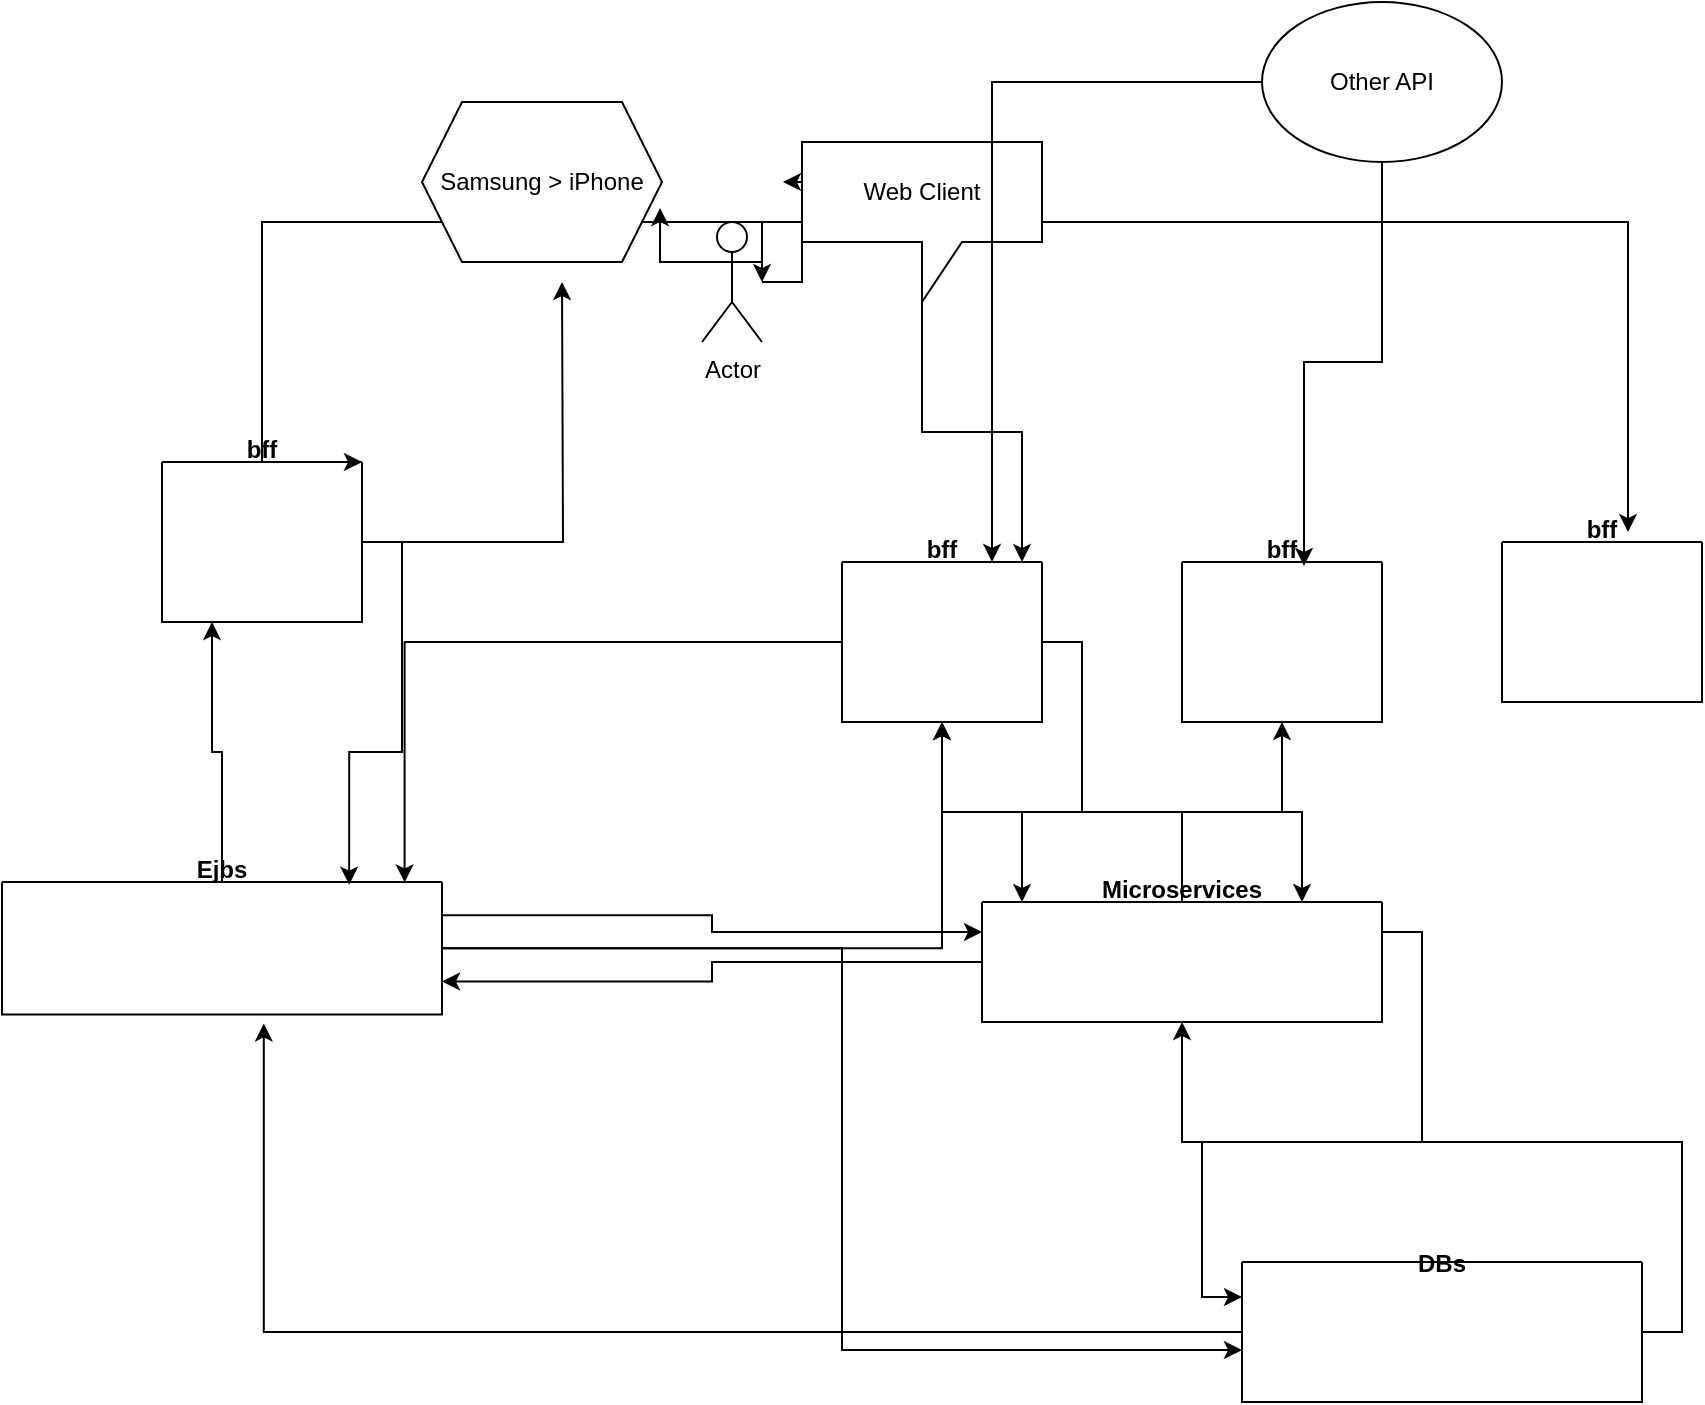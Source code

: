 <mxfile version="20.8.18" type="github">
  <diagram name="Page-1" id="np63SpltwMIEviLflZVa">
    <mxGraphModel dx="2189" dy="1907" grid="1" gridSize="10" guides="1" tooltips="1" connect="1" arrows="1" fold="1" page="1" pageScale="1" pageWidth="827" pageHeight="1169" math="0" shadow="0">
      <root>
        <mxCell id="0" />
        <mxCell id="1" parent="0" />
        <mxCell id="h5fbct-_UIX1mktuHJP8-16" style="edgeStyle=orthogonalEdgeStyle;rounded=0;orthogonalLoop=1;jettySize=auto;html=1;exitX=1;exitY=0.25;exitDx=0;exitDy=0;entryX=0;entryY=0.25;entryDx=0;entryDy=0;" edge="1" parent="1" source="h5fbct-_UIX1mktuHJP8-1" target="h5fbct-_UIX1mktuHJP8-3">
          <mxGeometry relative="1" as="geometry" />
        </mxCell>
        <mxCell id="h5fbct-_UIX1mktuHJP8-43" style="edgeStyle=orthogonalEdgeStyle;rounded=0;orthogonalLoop=1;jettySize=auto;html=1;entryX=0.25;entryY=1;entryDx=0;entryDy=0;" edge="1" parent="1" source="h5fbct-_UIX1mktuHJP8-1" target="h5fbct-_UIX1mktuHJP8-9">
          <mxGeometry relative="1" as="geometry" />
        </mxCell>
        <mxCell id="h5fbct-_UIX1mktuHJP8-44" style="edgeStyle=orthogonalEdgeStyle;rounded=0;orthogonalLoop=1;jettySize=auto;html=1;entryX=0;entryY=0.629;entryDx=0;entryDy=0;entryPerimeter=0;" edge="1" parent="1" source="h5fbct-_UIX1mktuHJP8-1" target="h5fbct-_UIX1mktuHJP8-4">
          <mxGeometry relative="1" as="geometry" />
        </mxCell>
        <mxCell id="h5fbct-_UIX1mktuHJP8-46" style="edgeStyle=orthogonalEdgeStyle;rounded=0;orthogonalLoop=1;jettySize=auto;html=1;" edge="1" parent="1" source="h5fbct-_UIX1mktuHJP8-1" target="h5fbct-_UIX1mktuHJP8-5">
          <mxGeometry relative="1" as="geometry" />
        </mxCell>
        <mxCell id="h5fbct-_UIX1mktuHJP8-1" value="Ejbs&#xa;" style="swimlane;startSize=0;rotation=0;" vertex="1" parent="1">
          <mxGeometry x="-90" y="350" width="220" height="66.29" as="geometry" />
        </mxCell>
        <mxCell id="h5fbct-_UIX1mktuHJP8-17" style="edgeStyle=orthogonalEdgeStyle;rounded=0;orthogonalLoop=1;jettySize=auto;html=1;exitX=0;exitY=0.5;exitDx=0;exitDy=0;entryX=1;entryY=0.75;entryDx=0;entryDy=0;" edge="1" parent="1" source="h5fbct-_UIX1mktuHJP8-3" target="h5fbct-_UIX1mktuHJP8-1">
          <mxGeometry relative="1" as="geometry" />
        </mxCell>
        <mxCell id="h5fbct-_UIX1mktuHJP8-18" style="edgeStyle=orthogonalEdgeStyle;rounded=0;orthogonalLoop=1;jettySize=auto;html=1;exitX=1;exitY=0.25;exitDx=0;exitDy=0;entryX=0;entryY=0.25;entryDx=0;entryDy=0;" edge="1" parent="1" source="h5fbct-_UIX1mktuHJP8-3" target="h5fbct-_UIX1mktuHJP8-4">
          <mxGeometry relative="1" as="geometry" />
        </mxCell>
        <mxCell id="h5fbct-_UIX1mktuHJP8-31" style="edgeStyle=orthogonalEdgeStyle;rounded=0;orthogonalLoop=1;jettySize=auto;html=1;" edge="1" parent="1" source="h5fbct-_UIX1mktuHJP8-3" target="h5fbct-_UIX1mktuHJP8-5">
          <mxGeometry relative="1" as="geometry" />
        </mxCell>
        <mxCell id="h5fbct-_UIX1mktuHJP8-32" style="edgeStyle=orthogonalEdgeStyle;rounded=0;orthogonalLoop=1;jettySize=auto;html=1;" edge="1" parent="1" source="h5fbct-_UIX1mktuHJP8-3" target="h5fbct-_UIX1mktuHJP8-7">
          <mxGeometry relative="1" as="geometry" />
        </mxCell>
        <mxCell id="h5fbct-_UIX1mktuHJP8-3" value="Microservices&#xa;" style="swimlane;startSize=0;" vertex="1" parent="1">
          <mxGeometry x="400" y="360" width="200" height="60" as="geometry" />
        </mxCell>
        <mxCell id="h5fbct-_UIX1mktuHJP8-20" style="edgeStyle=orthogonalEdgeStyle;rounded=0;orthogonalLoop=1;jettySize=auto;html=1;entryX=0.595;entryY=1.067;entryDx=0;entryDy=0;entryPerimeter=0;" edge="1" parent="1" source="h5fbct-_UIX1mktuHJP8-4" target="h5fbct-_UIX1mktuHJP8-1">
          <mxGeometry relative="1" as="geometry" />
        </mxCell>
        <mxCell id="h5fbct-_UIX1mktuHJP8-47" style="edgeStyle=orthogonalEdgeStyle;rounded=0;orthogonalLoop=1;jettySize=auto;html=1;exitX=1;exitY=0.5;exitDx=0;exitDy=0;" edge="1" parent="1" source="h5fbct-_UIX1mktuHJP8-4" target="h5fbct-_UIX1mktuHJP8-3">
          <mxGeometry relative="1" as="geometry" />
        </mxCell>
        <mxCell id="h5fbct-_UIX1mktuHJP8-4" value="DBs" style="swimlane;startSize=0;" vertex="1" parent="1">
          <mxGeometry x="530" y="540" width="200" height="70" as="geometry" />
        </mxCell>
        <mxCell id="h5fbct-_UIX1mktuHJP8-29" style="edgeStyle=orthogonalEdgeStyle;rounded=0;orthogonalLoop=1;jettySize=auto;html=1;entryX=0.915;entryY=0.003;entryDx=0;entryDy=0;entryPerimeter=0;" edge="1" parent="1" source="h5fbct-_UIX1mktuHJP8-5" target="h5fbct-_UIX1mktuHJP8-1">
          <mxGeometry relative="1" as="geometry" />
        </mxCell>
        <mxCell id="h5fbct-_UIX1mktuHJP8-30" style="edgeStyle=orthogonalEdgeStyle;rounded=0;orthogonalLoop=1;jettySize=auto;html=1;exitX=1;exitY=0.5;exitDx=0;exitDy=0;entryX=0.1;entryY=0;entryDx=0;entryDy=0;entryPerimeter=0;" edge="1" parent="1" source="h5fbct-_UIX1mktuHJP8-5" target="h5fbct-_UIX1mktuHJP8-3">
          <mxGeometry relative="1" as="geometry" />
        </mxCell>
        <mxCell id="h5fbct-_UIX1mktuHJP8-5" value="bff&#xa;" style="swimlane;startSize=0;" vertex="1" parent="1">
          <mxGeometry x="330" y="190" width="100" height="80" as="geometry" />
        </mxCell>
        <mxCell id="h5fbct-_UIX1mktuHJP8-33" style="edgeStyle=orthogonalEdgeStyle;rounded=0;orthogonalLoop=1;jettySize=auto;html=1;entryX=0.8;entryY=0;entryDx=0;entryDy=0;entryPerimeter=0;" edge="1" parent="1" source="h5fbct-_UIX1mktuHJP8-7" target="h5fbct-_UIX1mktuHJP8-3">
          <mxGeometry relative="1" as="geometry" />
        </mxCell>
        <mxCell id="h5fbct-_UIX1mktuHJP8-7" value="bff&#xa;" style="swimlane;startSize=0;" vertex="1" parent="1">
          <mxGeometry x="500" y="190" width="100" height="80" as="geometry" />
        </mxCell>
        <mxCell id="h5fbct-_UIX1mktuHJP8-8" value="bff&#xa;" style="swimlane;startSize=0;" vertex="1" parent="1">
          <mxGeometry x="660" y="180" width="100" height="80" as="geometry" />
        </mxCell>
        <mxCell id="h5fbct-_UIX1mktuHJP8-26" style="edgeStyle=orthogonalEdgeStyle;rounded=0;orthogonalLoop=1;jettySize=auto;html=1;exitX=1;exitY=0.5;exitDx=0;exitDy=0;entryX=0.789;entryY=0.02;entryDx=0;entryDy=0;entryPerimeter=0;" edge="1" parent="1" source="h5fbct-_UIX1mktuHJP8-9" target="h5fbct-_UIX1mktuHJP8-1">
          <mxGeometry relative="1" as="geometry" />
        </mxCell>
        <mxCell id="h5fbct-_UIX1mktuHJP8-34" style="edgeStyle=orthogonalEdgeStyle;rounded=0;orthogonalLoop=1;jettySize=auto;html=1;" edge="1" parent="1" source="h5fbct-_UIX1mktuHJP8-9">
          <mxGeometry relative="1" as="geometry">
            <mxPoint x="190" y="50" as="targetPoint" />
          </mxGeometry>
        </mxCell>
        <mxCell id="h5fbct-_UIX1mktuHJP8-9" value="bff&#xa;" style="swimlane;startSize=0;" vertex="1" parent="1">
          <mxGeometry x="-10" y="140" width="100" height="80" as="geometry" />
        </mxCell>
        <mxCell id="h5fbct-_UIX1mktuHJP8-40" style="edgeStyle=orthogonalEdgeStyle;rounded=0;orthogonalLoop=1;jettySize=auto;html=1;" edge="1" parent="1" source="h5fbct-_UIX1mktuHJP8-10">
          <mxGeometry relative="1" as="geometry">
            <mxPoint x="300" as="targetPoint" />
          </mxGeometry>
        </mxCell>
        <mxCell id="h5fbct-_UIX1mktuHJP8-41" style="edgeStyle=orthogonalEdgeStyle;rounded=0;orthogonalLoop=1;jettySize=auto;html=1;exitX=0;exitY=0.333;exitDx=0;exitDy=0;exitPerimeter=0;entryX=0.992;entryY=0.663;entryDx=0;entryDy=0;entryPerimeter=0;" edge="1" parent="1" source="h5fbct-_UIX1mktuHJP8-10" target="h5fbct-_UIX1mktuHJP8-12">
          <mxGeometry relative="1" as="geometry" />
        </mxCell>
        <mxCell id="h5fbct-_UIX1mktuHJP8-10" value="Actor" style="shape=umlActor;verticalLabelPosition=bottom;verticalAlign=top;html=1;outlineConnect=0;" vertex="1" parent="1">
          <mxGeometry x="260" y="20" width="30" height="60" as="geometry" />
        </mxCell>
        <mxCell id="h5fbct-_UIX1mktuHJP8-35" style="edgeStyle=orthogonalEdgeStyle;rounded=0;orthogonalLoop=1;jettySize=auto;html=1;entryX=0.9;entryY=0;entryDx=0;entryDy=0;entryPerimeter=0;" edge="1" parent="1" source="h5fbct-_UIX1mktuHJP8-11" target="h5fbct-_UIX1mktuHJP8-5">
          <mxGeometry relative="1" as="geometry" />
        </mxCell>
        <mxCell id="h5fbct-_UIX1mktuHJP8-36" style="edgeStyle=orthogonalEdgeStyle;rounded=0;orthogonalLoop=1;jettySize=auto;html=1;entryX=1;entryY=0;entryDx=0;entryDy=0;" edge="1" parent="1" source="h5fbct-_UIX1mktuHJP8-11" target="h5fbct-_UIX1mktuHJP8-9">
          <mxGeometry relative="1" as="geometry">
            <Array as="points">
              <mxPoint x="40" y="20" />
              <mxPoint x="40" y="140" />
            </Array>
          </mxGeometry>
        </mxCell>
        <mxCell id="h5fbct-_UIX1mktuHJP8-37" style="edgeStyle=orthogonalEdgeStyle;rounded=0;orthogonalLoop=1;jettySize=auto;html=1;entryX=0.63;entryY=-0.062;entryDx=0;entryDy=0;entryPerimeter=0;" edge="1" parent="1" source="h5fbct-_UIX1mktuHJP8-11" target="h5fbct-_UIX1mktuHJP8-8">
          <mxGeometry relative="1" as="geometry" />
        </mxCell>
        <mxCell id="h5fbct-_UIX1mktuHJP8-42" style="edgeStyle=orthogonalEdgeStyle;rounded=0;orthogonalLoop=1;jettySize=auto;html=1;" edge="1" parent="1" source="h5fbct-_UIX1mktuHJP8-11" target="h5fbct-_UIX1mktuHJP8-10">
          <mxGeometry relative="1" as="geometry" />
        </mxCell>
        <mxCell id="h5fbct-_UIX1mktuHJP8-11" value="Web Client" style="shape=callout;whiteSpace=wrap;html=1;perimeter=calloutPerimeter;" vertex="1" parent="1">
          <mxGeometry x="310" y="-20" width="120" height="80" as="geometry" />
        </mxCell>
        <mxCell id="h5fbct-_UIX1mktuHJP8-12" value="Samsung &amp;gt; iPhone" style="shape=hexagon;perimeter=hexagonPerimeter2;whiteSpace=wrap;html=1;fixedSize=1;" vertex="1" parent="1">
          <mxGeometry x="120" y="-40" width="120" height="80" as="geometry" />
        </mxCell>
        <mxCell id="h5fbct-_UIX1mktuHJP8-38" style="edgeStyle=orthogonalEdgeStyle;rounded=0;orthogonalLoop=1;jettySize=auto;html=1;entryX=0.75;entryY=0;entryDx=0;entryDy=0;" edge="1" parent="1" source="h5fbct-_UIX1mktuHJP8-13" target="h5fbct-_UIX1mktuHJP8-5">
          <mxGeometry relative="1" as="geometry" />
        </mxCell>
        <mxCell id="h5fbct-_UIX1mktuHJP8-39" style="edgeStyle=orthogonalEdgeStyle;rounded=0;orthogonalLoop=1;jettySize=auto;html=1;entryX=0.61;entryY=0.025;entryDx=0;entryDy=0;entryPerimeter=0;" edge="1" parent="1" source="h5fbct-_UIX1mktuHJP8-13" target="h5fbct-_UIX1mktuHJP8-7">
          <mxGeometry relative="1" as="geometry" />
        </mxCell>
        <mxCell id="h5fbct-_UIX1mktuHJP8-13" value="Other API" style="ellipse;whiteSpace=wrap;html=1;" vertex="1" parent="1">
          <mxGeometry x="540" y="-90" width="120" height="80" as="geometry" />
        </mxCell>
      </root>
    </mxGraphModel>
  </diagram>
</mxfile>
